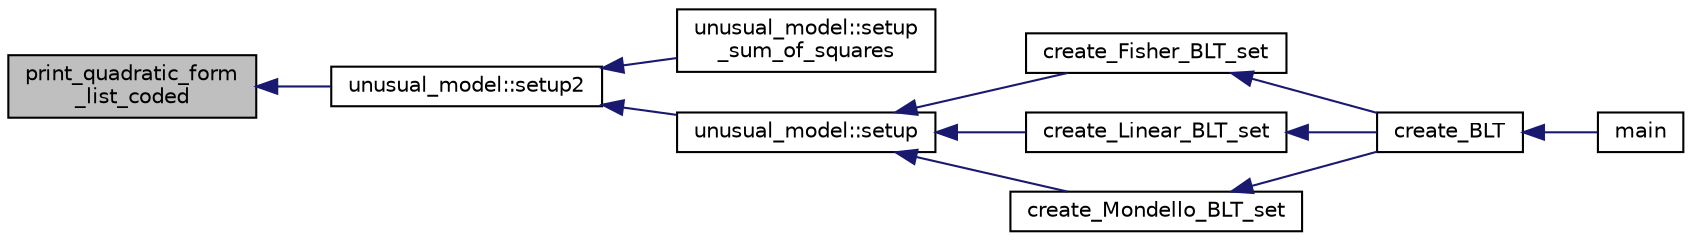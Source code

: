 digraph "print_quadratic_form_list_coded"
{
  edge [fontname="Helvetica",fontsize="10",labelfontname="Helvetica",labelfontsize="10"];
  node [fontname="Helvetica",fontsize="10",shape=record];
  rankdir="LR";
  Node15570 [label="print_quadratic_form\l_list_coded",height=0.2,width=0.4,color="black", fillcolor="grey75", style="filled", fontcolor="black"];
  Node15570 -> Node15571 [dir="back",color="midnightblue",fontsize="10",style="solid",fontname="Helvetica"];
  Node15571 [label="unusual_model::setup2",height=0.2,width=0.4,color="black", fillcolor="white", style="filled",URL="$dc/d50/classunusual__model.html#a00f7da705c24f863338828447abf7aae"];
  Node15571 -> Node15572 [dir="back",color="midnightblue",fontsize="10",style="solid",fontname="Helvetica"];
  Node15572 [label="unusual_model::setup\l_sum_of_squares",height=0.2,width=0.4,color="black", fillcolor="white", style="filled",URL="$dc/d50/classunusual__model.html#ab330b51451b34a5291ee5707ef725eff"];
  Node15571 -> Node15573 [dir="back",color="midnightblue",fontsize="10",style="solid",fontname="Helvetica"];
  Node15573 [label="unusual_model::setup",height=0.2,width=0.4,color="black", fillcolor="white", style="filled",URL="$dc/d50/classunusual__model.html#adb517fd342dd2ed2d0cc117211ac1c0d"];
  Node15573 -> Node15574 [dir="back",color="midnightblue",fontsize="10",style="solid",fontname="Helvetica"];
  Node15574 [label="create_Fisher_BLT_set",height=0.2,width=0.4,color="black", fillcolor="white", style="filled",URL="$d4/d67/geometry_8h.html#ad970fc96c238a422a64338691f8b91cc"];
  Node15574 -> Node15575 [dir="back",color="midnightblue",fontsize="10",style="solid",fontname="Helvetica"];
  Node15575 [label="create_BLT",height=0.2,width=0.4,color="black", fillcolor="white", style="filled",URL="$d4/d67/geometry_8h.html#a5a6f4081a90668e2e95f8e4886d241d9"];
  Node15575 -> Node15576 [dir="back",color="midnightblue",fontsize="10",style="solid",fontname="Helvetica"];
  Node15576 [label="main",height=0.2,width=0.4,color="black", fillcolor="white", style="filled",URL="$d4/d6e/make__something_8_c.html#a217dbf8b442f20279ea00b898af96f52"];
  Node15573 -> Node15577 [dir="back",color="midnightblue",fontsize="10",style="solid",fontname="Helvetica"];
  Node15577 [label="create_Linear_BLT_set",height=0.2,width=0.4,color="black", fillcolor="white", style="filled",URL="$d4/d67/geometry_8h.html#a9a35af1dd478ad49c6922240bfff89dd"];
  Node15577 -> Node15575 [dir="back",color="midnightblue",fontsize="10",style="solid",fontname="Helvetica"];
  Node15573 -> Node15578 [dir="back",color="midnightblue",fontsize="10",style="solid",fontname="Helvetica"];
  Node15578 [label="create_Mondello_BLT_set",height=0.2,width=0.4,color="black", fillcolor="white", style="filled",URL="$d4/d67/geometry_8h.html#ab6f68b0ad3b8ccc37d88073576930ea8"];
  Node15578 -> Node15575 [dir="back",color="midnightblue",fontsize="10",style="solid",fontname="Helvetica"];
}
